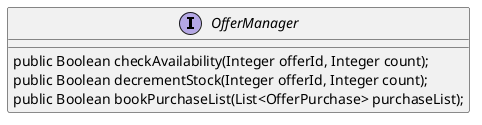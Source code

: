 @startuml


interface OfferManager{

    
    public Boolean checkAvailability(Integer offerId, Integer count);
    
    public Boolean decrementStock(Integer offerId, Integer count);
    
    public Boolean bookPurchaseList(List<OfferPurchase> purchaseList);


}









@enduml